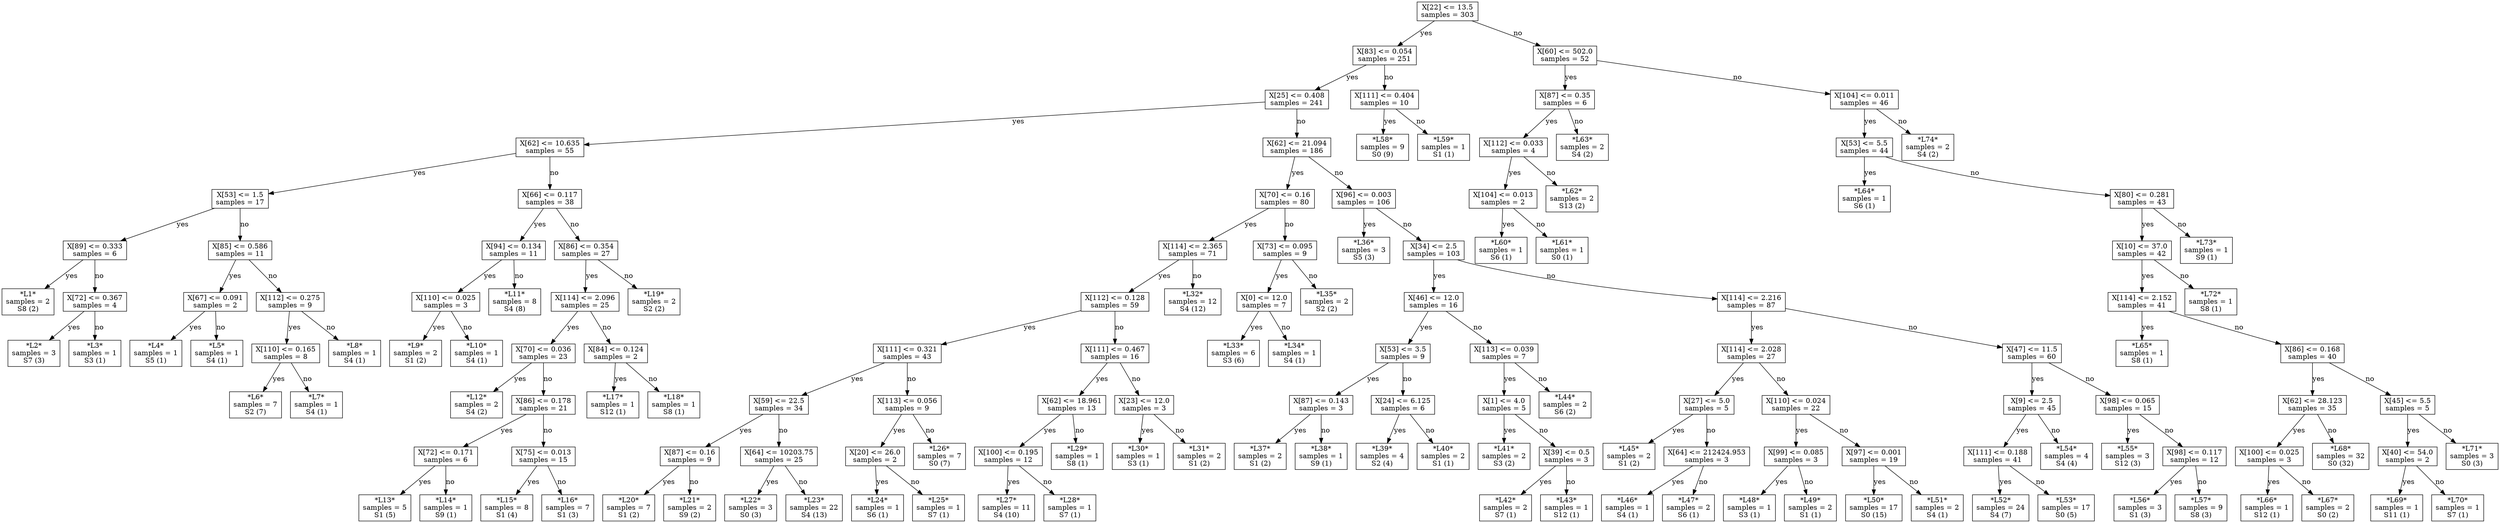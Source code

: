 digraph Tree {
node [shape=box] ;
0 [label="X[22] <= 13.5\nsamples = 303\n"] ;
1 [label="X[83] <= 0.054\nsamples = 251\n"] ;
0 -> 1 [label="yes"];
2 [label="X[25] <= 0.408\nsamples = 241\n"] ;
1 -> 2 [label="yes"];
3 [label="X[62] <= 10.635\nsamples = 55\n"] ;
2 -> 3 [label="yes"];
4 [label="X[53] <= 1.5\nsamples = 17\n"] ;
3 -> 4 [label="yes"];
5 [label="X[89] <= 0.333\nsamples = 6\n"] ;
4 -> 5 [label="yes"];
6 [label="*L1*\nsamples = 2\nS8 (2)\n"] ;
5 -> 6 [label="yes"];
7 [label="X[72] <= 0.367\nsamples = 4\n"] ;
5 -> 7 [label="no"];
8 [label="*L2*\nsamples = 3\nS7 (3)\n"] ;
7 -> 8 [label="yes"];
9 [label="*L3*\nsamples = 1\nS3 (1)\n"] ;
7 -> 9 [label="no"];
10 [label="X[85] <= 0.586\nsamples = 11\n"] ;
4 -> 10 [label="no"];
11 [label="X[67] <= 0.091\nsamples = 2\n"] ;
10 -> 11 [label="yes"];
12 [label="*L4*\nsamples = 1\nS5 (1)\n"] ;
11 -> 12 [label="yes"];
13 [label="*L5*\nsamples = 1\nS4 (1)\n"] ;
11 -> 13 [label="no"];
14 [label="X[112] <= 0.275\nsamples = 9\n"] ;
10 -> 14 [label="no"];
15 [label="X[110] <= 0.165\nsamples = 8\n"] ;
14 -> 15 [label="yes"];
16 [label="*L6*\nsamples = 7\nS2 (7)\n"] ;
15 -> 16 [label="yes"];
17 [label="*L7*\nsamples = 1\nS4 (1)\n"] ;
15 -> 17 [label="no"];
18 [label="*L8*\nsamples = 1\nS4 (1)\n"] ;
14 -> 18 [label="no"];
19 [label="X[66] <= 0.117\nsamples = 38\n"] ;
3 -> 19 [label="no"];
20 [label="X[94] <= 0.134\nsamples = 11\n"] ;
19 -> 20 [label="yes"];
21 [label="X[110] <= 0.025\nsamples = 3\n"] ;
20 -> 21 [label="yes"];
22 [label="*L9*\nsamples = 2\nS1 (2)\n"] ;
21 -> 22 [label="yes"];
23 [label="*L10*\nsamples = 1\nS4 (1)\n"] ;
21 -> 23 [label="no"];
24 [label="*L11*\nsamples = 8\nS4 (8)\n"] ;
20 -> 24 [label="no"];
25 [label="X[86] <= 0.354\nsamples = 27\n"] ;
19 -> 25 [label="no"];
26 [label="X[114] <= 2.096\nsamples = 25\n"] ;
25 -> 26 [label="yes"];
27 [label="X[70] <= 0.036\nsamples = 23\n"] ;
26 -> 27 [label="yes"];
28 [label="*L12*\nsamples = 2\nS4 (2)\n"] ;
27 -> 28 [label="yes"];
29 [label="X[86] <= 0.178\nsamples = 21\n"] ;
27 -> 29 [label="no"];
30 [label="X[72] <= 0.171\nsamples = 6\n"] ;
29 -> 30 [label="yes"];
31 [label="*L13*\nsamples = 5\nS1 (5)\n"] ;
30 -> 31 [label="yes"];
32 [label="*L14*\nsamples = 1\nS9 (1)\n"] ;
30 -> 32 [label="no"];
33 [label="X[75] <= 0.013\nsamples = 15\n"] ;
29 -> 33 [label="no"];
34 [label="*L15*\nsamples = 8\nS1 (4)\n"] ;
33 -> 34 [label="yes"];
35 [label="*L16*\nsamples = 7\nS1 (3)\n"] ;
33 -> 35 [label="no"];
36 [label="X[84] <= 0.124\nsamples = 2\n"] ;
26 -> 36 [label="no"];
37 [label="*L17*\nsamples = 1\nS12 (1)\n"] ;
36 -> 37 [label="yes"];
38 [label="*L18*\nsamples = 1\nS8 (1)\n"] ;
36 -> 38 [label="no"];
39 [label="*L19*\nsamples = 2\nS2 (2)\n"] ;
25 -> 39 [label="no"];
40 [label="X[62] <= 21.094\nsamples = 186\n"] ;
2 -> 40 [label="no"];
41 [label="X[70] <= 0.16\nsamples = 80\n"] ;
40 -> 41 [label="yes"];
42 [label="X[114] <= 2.365\nsamples = 71\n"] ;
41 -> 42 [label="yes"];
43 [label="X[112] <= 0.128\nsamples = 59\n"] ;
42 -> 43 [label="yes"];
44 [label="X[111] <= 0.321\nsamples = 43\n"] ;
43 -> 44 [label="yes"];
45 [label="X[59] <= 22.5\nsamples = 34\n"] ;
44 -> 45 [label="yes"];
46 [label="X[87] <= 0.16\nsamples = 9\n"] ;
45 -> 46 [label="yes"];
47 [label="*L20*\nsamples = 7\nS1 (2)\n"] ;
46 -> 47 [label="yes"];
48 [label="*L21*\nsamples = 2\nS9 (2)\n"] ;
46 -> 48 [label="no"];
49 [label="X[64] <= 10203.75\nsamples = 25\n"] ;
45 -> 49 [label="no"];
50 [label="*L22*\nsamples = 3\nS0 (3)\n"] ;
49 -> 50 [label="yes"];
51 [label="*L23*\nsamples = 22\nS4 (13)\n"] ;
49 -> 51 [label="no"];
52 [label="X[113] <= 0.056\nsamples = 9\n"] ;
44 -> 52 [label="no"];
53 [label="X[20] <= 26.0\nsamples = 2\n"] ;
52 -> 53 [label="yes"];
54 [label="*L24*\nsamples = 1\nS6 (1)\n"] ;
53 -> 54 [label="yes"];
55 [label="*L25*\nsamples = 1\nS7 (1)\n"] ;
53 -> 55 [label="no"];
56 [label="*L26*\nsamples = 7\nS0 (7)\n"] ;
52 -> 56 [label="no"];
57 [label="X[111] <= 0.467\nsamples = 16\n"] ;
43 -> 57 [label="no"];
58 [label="X[62] <= 18.961\nsamples = 13\n"] ;
57 -> 58 [label="yes"];
59 [label="X[100] <= 0.195\nsamples = 12\n"] ;
58 -> 59 [label="yes"];
60 [label="*L27*\nsamples = 11\nS4 (10)\n"] ;
59 -> 60 [label="yes"];
61 [label="*L28*\nsamples = 1\nS7 (1)\n"] ;
59 -> 61 [label="no"];
62 [label="*L29*\nsamples = 1\nS8 (1)\n"] ;
58 -> 62 [label="no"];
63 [label="X[23] <= 12.0\nsamples = 3\n"] ;
57 -> 63 [label="no"];
64 [label="*L30*\nsamples = 1\nS3 (1)\n"] ;
63 -> 64 [label="yes"];
65 [label="*L31*\nsamples = 2\nS1 (2)\n"] ;
63 -> 65 [label="no"];
66 [label="*L32*\nsamples = 12\nS4 (12)\n"] ;
42 -> 66 [label="no"];
67 [label="X[73] <= 0.095\nsamples = 9\n"] ;
41 -> 67 [label="no"];
68 [label="X[0] <= 12.0\nsamples = 7\n"] ;
67 -> 68 [label="yes"];
69 [label="*L33*\nsamples = 6\nS3 (6)\n"] ;
68 -> 69 [label="yes"];
70 [label="*L34*\nsamples = 1\nS4 (1)\n"] ;
68 -> 70 [label="no"];
71 [label="*L35*\nsamples = 2\nS2 (2)\n"] ;
67 -> 71 [label="no"];
72 [label="X[96] <= 0.003\nsamples = 106\n"] ;
40 -> 72 [label="no"];
73 [label="*L36*\nsamples = 3\nS5 (3)\n"] ;
72 -> 73 [label="yes"];
74 [label="X[34] <= 2.5\nsamples = 103\n"] ;
72 -> 74 [label="no"];
75 [label="X[46] <= 12.0\nsamples = 16\n"] ;
74 -> 75 [label="yes"];
76 [label="X[53] <= 3.5\nsamples = 9\n"] ;
75 -> 76 [label="yes"];
77 [label="X[87] <= 0.143\nsamples = 3\n"] ;
76 -> 77 [label="yes"];
78 [label="*L37*\nsamples = 2\nS1 (2)\n"] ;
77 -> 78 [label="yes"];
79 [label="*L38*\nsamples = 1\nS9 (1)\n"] ;
77 -> 79 [label="no"];
80 [label="X[24] <= 6.125\nsamples = 6\n"] ;
76 -> 80 [label="no"];
81 [label="*L39*\nsamples = 4\nS2 (4)\n"] ;
80 -> 81 [label="yes"];
82 [label="*L40*\nsamples = 2\nS1 (1)\n"] ;
80 -> 82 [label="no"];
83 [label="X[113] <= 0.039\nsamples = 7\n"] ;
75 -> 83 [label="no"];
84 [label="X[1] <= 4.0\nsamples = 5\n"] ;
83 -> 84 [label="yes"];
85 [label="*L41*\nsamples = 2\nS3 (2)\n"] ;
84 -> 85 [label="yes"];
86 [label="X[39] <= 0.5\nsamples = 3\n"] ;
84 -> 86 [label="no"];
87 [label="*L42*\nsamples = 2\nS7 (1)\n"] ;
86 -> 87 [label="yes"];
88 [label="*L43*\nsamples = 1\nS12 (1)\n"] ;
86 -> 88 [label="no"];
89 [label="*L44*\nsamples = 2\nS6 (2)\n"] ;
83 -> 89 [label="no"];
90 [label="X[114] <= 2.216\nsamples = 87\n"] ;
74 -> 90 [label="no"];
91 [label="X[114] <= 2.028\nsamples = 27\n"] ;
90 -> 91 [label="yes"];
92 [label="X[27] <= 5.0\nsamples = 5\n"] ;
91 -> 92 [label="yes"];
93 [label="*L45*\nsamples = 2\nS1 (2)\n"] ;
92 -> 93 [label="yes"];
94 [label="X[64] <= 212424.953\nsamples = 3\n"] ;
92 -> 94 [label="no"];
95 [label="*L46*\nsamples = 1\nS4 (1)\n"] ;
94 -> 95 [label="yes"];
96 [label="*L47*\nsamples = 2\nS6 (1)\n"] ;
94 -> 96 [label="no"];
97 [label="X[110] <= 0.024\nsamples = 22\n"] ;
91 -> 97 [label="no"];
98 [label="X[99] <= 0.085\nsamples = 3\n"] ;
97 -> 98 [label="yes"];
99 [label="*L48*\nsamples = 1\nS3 (1)\n"] ;
98 -> 99 [label="yes"];
100 [label="*L49*\nsamples = 2\nS1 (1)\n"] ;
98 -> 100 [label="no"];
101 [label="X[97] <= 0.001\nsamples = 19\n"] ;
97 -> 101 [label="no"];
102 [label="*L50*\nsamples = 17\nS0 (15)\n"] ;
101 -> 102 [label="yes"];
103 [label="*L51*\nsamples = 2\nS4 (1)\n"] ;
101 -> 103 [label="no"];
104 [label="X[47] <= 11.5\nsamples = 60\n"] ;
90 -> 104 [label="no"];
105 [label="X[9] <= 2.5\nsamples = 45\n"] ;
104 -> 105 [label="yes"];
106 [label="X[111] <= 0.188\nsamples = 41\n"] ;
105 -> 106 [label="yes"];
107 [label="*L52*\nsamples = 24\nS4 (7)\n"] ;
106 -> 107 [label="yes"];
108 [label="*L53*\nsamples = 17\nS0 (5)\n"] ;
106 -> 108 [label="no"];
109 [label="*L54*\nsamples = 4\nS4 (4)\n"] ;
105 -> 109 [label="no"];
110 [label="X[98] <= 0.065\nsamples = 15\n"] ;
104 -> 110 [label="no"];
111 [label="*L55*\nsamples = 3\nS12 (3)\n"] ;
110 -> 111 [label="yes"];
112 [label="X[98] <= 0.117\nsamples = 12\n"] ;
110 -> 112 [label="no"];
113 [label="*L56*\nsamples = 3\nS1 (3)\n"] ;
112 -> 113 [label="yes"];
114 [label="*L57*\nsamples = 9\nS8 (3)\n"] ;
112 -> 114 [label="no"];
115 [label="X[111] <= 0.404\nsamples = 10\n"] ;
1 -> 115 [label="no"];
116 [label="*L58*\nsamples = 9\nS0 (9)\n"] ;
115 -> 116 [label="yes"];
117 [label="*L59*\nsamples = 1\nS1 (1)\n"] ;
115 -> 117 [label="no"];
118 [label="X[60] <= 502.0\nsamples = 52\n"] ;
0 -> 118 [label="no"];
119 [label="X[87] <= 0.35\nsamples = 6\n"] ;
118 -> 119 [label="yes"];
120 [label="X[112] <= 0.033\nsamples = 4\n"] ;
119 -> 120 [label="yes"];
121 [label="X[104] <= 0.013\nsamples = 2\n"] ;
120 -> 121 [label="yes"];
122 [label="*L60*\nsamples = 1\nS6 (1)\n"] ;
121 -> 122 [label="yes"];
123 [label="*L61*\nsamples = 1\nS0 (1)\n"] ;
121 -> 123 [label="no"];
124 [label="*L62*\nsamples = 2\nS13 (2)\n"] ;
120 -> 124 [label="no"];
125 [label="*L63*\nsamples = 2\nS4 (2)\n"] ;
119 -> 125 [label="no"];
126 [label="X[104] <= 0.011\nsamples = 46\n"] ;
118 -> 126 [label="no"];
127 [label="X[53] <= 5.5\nsamples = 44\n"] ;
126 -> 127 [label="yes"];
128 [label="*L64*\nsamples = 1\nS6 (1)\n"] ;
127 -> 128 [label="yes"];
129 [label="X[80] <= 0.281\nsamples = 43\n"] ;
127 -> 129 [label="no"];
130 [label="X[10] <= 37.0\nsamples = 42\n"] ;
129 -> 130 [label="yes"];
131 [label="X[114] <= 2.152\nsamples = 41\n"] ;
130 -> 131 [label="yes"];
132 [label="*L65*\nsamples = 1\nS8 (1)\n"] ;
131 -> 132 [label="yes"];
133 [label="X[86] <= 0.168\nsamples = 40\n"] ;
131 -> 133 [label="no"];
134 [label="X[62] <= 28.123\nsamples = 35\n"] ;
133 -> 134 [label="yes"];
135 [label="X[100] <= 0.025\nsamples = 3\n"] ;
134 -> 135 [label="yes"];
136 [label="*L66*\nsamples = 1\nS12 (1)\n"] ;
135 -> 136 [label="yes"];
137 [label="*L67*\nsamples = 2\nS0 (2)\n"] ;
135 -> 137 [label="no"];
138 [label="*L68*\nsamples = 32\nS0 (32)\n"] ;
134 -> 138 [label="no"];
139 [label="X[45] <= 5.5\nsamples = 5\n"] ;
133 -> 139 [label="no"];
140 [label="X[40] <= 54.0\nsamples = 2\n"] ;
139 -> 140 [label="yes"];
141 [label="*L69*\nsamples = 1\nS11 (1)\n"] ;
140 -> 141 [label="yes"];
142 [label="*L70*\nsamples = 1\nS7 (1)\n"] ;
140 -> 142 [label="no"];
143 [label="*L71*\nsamples = 3\nS0 (3)\n"] ;
139 -> 143 [label="no"];
144 [label="*L72*\nsamples = 1\nS8 (1)\n"] ;
130 -> 144 [label="no"];
145 [label="*L73*\nsamples = 1\nS9 (1)\n"] ;
129 -> 145 [label="no"];
146 [label="*L74*\nsamples = 2\nS4 (2)\n"] ;
126 -> 146 [label="no"];
}
